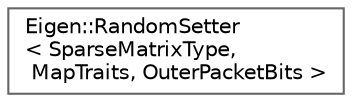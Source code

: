 digraph "类继承关系图"
{
 // LATEX_PDF_SIZE
  bgcolor="transparent";
  edge [fontname=Helvetica,fontsize=10,labelfontname=Helvetica,labelfontsize=10];
  node [fontname=Helvetica,fontsize=10,shape=box,height=0.2,width=0.4];
  rankdir="LR";
  Node0 [id="Node000000",label="Eigen::RandomSetter\l\< SparseMatrixType,\l MapTraits, OuterPacketBits \>",height=0.2,width=0.4,color="grey40", fillcolor="white", style="filled",URL="$class_eigen_1_1_random_setter.html",tooltip="The RandomSetter is a wrapper object allowing to set/update a sparse matrix with random access"];
}
